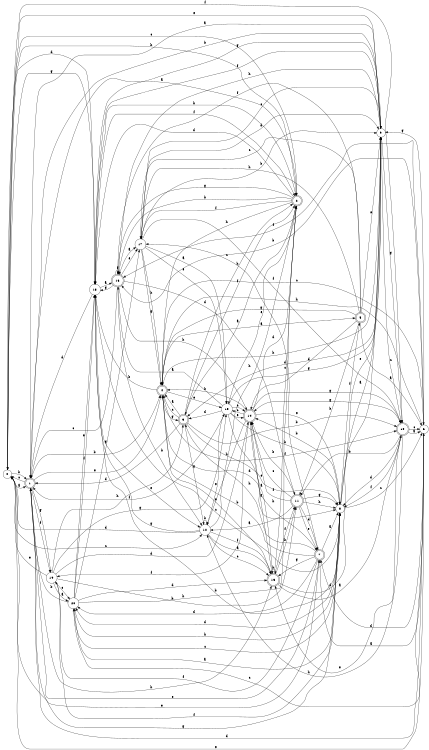 digraph n17_3 {
__start0 [label="" shape="none"];

rankdir=LR;
size="8,5";

s0 [style="filled", color="black", fillcolor="white" shape="circle", label="0"];
s1 [style="rounded,filled", color="black", fillcolor="white" shape="doublecircle", label="1"];
s2 [style="rounded,filled", color="black", fillcolor="white" shape="doublecircle", label="2"];
s3 [style="rounded,filled", color="black", fillcolor="white" shape="doublecircle", label="3"];
s4 [style="rounded,filled", color="black", fillcolor="white" shape="doublecircle", label="4"];
s5 [style="rounded,filled", color="black", fillcolor="white" shape="doublecircle", label="5"];
s6 [style="filled", color="black", fillcolor="white" shape="circle", label="6"];
s7 [style="rounded,filled", color="black", fillcolor="white" shape="doublecircle", label="7"];
s8 [style="filled", color="black", fillcolor="white" shape="circle", label="8"];
s9 [style="filled", color="black", fillcolor="white" shape="circle", label="9"];
s10 [style="rounded,filled", color="black", fillcolor="white" shape="doublecircle", label="10"];
s11 [style="rounded,filled", color="black", fillcolor="white" shape="doublecircle", label="11"];
s12 [style="filled", color="black", fillcolor="white" shape="circle", label="12"];
s13 [style="rounded,filled", color="black", fillcolor="white" shape="doublecircle", label="13"];
s14 [style="rounded,filled", color="black", fillcolor="white" shape="doublecircle", label="14"];
s15 [style="filled", color="black", fillcolor="white" shape="circle", label="15"];
s16 [style="rounded,filled", color="black", fillcolor="white" shape="doublecircle", label="16"];
s17 [style="filled", color="black", fillcolor="white" shape="circle", label="17"];
s18 [style="filled", color="black", fillcolor="white" shape="circle", label="18"];
s19 [style="filled", color="black", fillcolor="white" shape="circle", label="19"];
s20 [style="filled", color="black", fillcolor="white" shape="circle", label="20"];
s0 -> s1 [label="a"];
s0 -> s1 [label="b"];
s0 -> s12 [label="c"];
s0 -> s18 [label="d"];
s0 -> s7 [label="e"];
s0 -> s10 [label="f"];
s0 -> s18 [label="g"];
s0 -> s2 [label="h"];
s1 -> s2 [label="a"];
s1 -> s4 [label="b"];
s1 -> s0 [label="c"];
s1 -> s6 [label="d"];
s1 -> s4 [label="e"];
s1 -> s19 [label="f"];
s1 -> s19 [label="g"];
s1 -> s13 [label="h"];
s2 -> s3 [label="a"];
s2 -> s16 [label="b"];
s2 -> s0 [label="c"];
s2 -> s18 [label="d"];
s2 -> s15 [label="e"];
s2 -> s17 [label="f"];
s2 -> s16 [label="g"];
s2 -> s4 [label="h"];
s3 -> s4 [label="a"];
s3 -> s10 [label="b"];
s3 -> s4 [label="c"];
s3 -> s1 [label="d"];
s3 -> s8 [label="e"];
s3 -> s2 [label="f"];
s3 -> s12 [label="g"];
s3 -> s2 [label="h"];
s4 -> s5 [label="a"];
s4 -> s18 [label="b"];
s4 -> s6 [label="c"];
s4 -> s8 [label="d"];
s4 -> s15 [label="e"];
s4 -> s10 [label="f"];
s4 -> s3 [label="g"];
s4 -> s9 [label="h"];
s5 -> s6 [label="a"];
s5 -> s11 [label="b"];
s5 -> s17 [label="c"];
s5 -> s14 [label="d"];
s5 -> s9 [label="e"];
s5 -> s16 [label="f"];
s5 -> s4 [label="g"];
s5 -> s17 [label="h"];
s6 -> s7 [label="a"];
s6 -> s16 [label="b"];
s6 -> s20 [label="c"];
s6 -> s7 [label="d"];
s6 -> s0 [label="e"];
s6 -> s16 [label="f"];
s6 -> s9 [label="g"];
s6 -> s4 [label="h"];
s7 -> s8 [label="a"];
s7 -> s4 [label="b"];
s7 -> s17 [label="c"];
s7 -> s20 [label="d"];
s7 -> s1 [label="e"];
s7 -> s19 [label="f"];
s7 -> s13 [label="g"];
s7 -> s3 [label="h"];
s8 -> s9 [label="a"];
s8 -> s14 [label="b"];
s8 -> s6 [label="c"];
s8 -> s20 [label="d"];
s8 -> s9 [label="e"];
s8 -> s5 [label="f"];
s8 -> s1 [label="g"];
s8 -> s20 [label="h"];
s9 -> s1 [label="a"];
s9 -> s1 [label="b"];
s9 -> s10 [label="c"];
s9 -> s3 [label="d"];
s9 -> s0 [label="e"];
s9 -> s18 [label="f"];
s9 -> s10 [label="g"];
s9 -> s16 [label="h"];
s10 -> s6 [label="a"];
s10 -> s11 [label="b"];
s10 -> s6 [label="c"];
s10 -> s8 [label="d"];
s10 -> s13 [label="e"];
s10 -> s8 [label="f"];
s10 -> s14 [label="g"];
s10 -> s12 [label="h"];
s11 -> s12 [label="a"];
s11 -> s14 [label="b"];
s11 -> s14 [label="c"];
s11 -> s7 [label="d"];
s11 -> s7 [label="e"];
s11 -> s14 [label="f"];
s11 -> s8 [label="g"];
s11 -> s8 [label="h"];
s12 -> s13 [label="a"];
s12 -> s12 [label="b"];
s12 -> s13 [label="c"];
s12 -> s0 [label="d"];
s12 -> s15 [label="e"];
s12 -> s13 [label="f"];
s12 -> s18 [label="g"];
s12 -> s2 [label="h"];
s13 -> s10 [label="a"];
s13 -> s11 [label="b"];
s13 -> s2 [label="c"];
s13 -> s9 [label="d"];
s13 -> s4 [label="e"];
s13 -> s11 [label="f"];
s13 -> s14 [label="g"];
s13 -> s13 [label="h"];
s14 -> s13 [label="a"];
s14 -> s4 [label="b"];
s14 -> s15 [label="c"];
s14 -> s2 [label="d"];
s14 -> s8 [label="e"];
s14 -> s19 [label="f"];
s14 -> s10 [label="g"];
s14 -> s12 [label="h"];
s15 -> s16 [label="a"];
s15 -> s8 [label="b"];
s15 -> s14 [label="c"];
s15 -> s3 [label="d"];
s15 -> s14 [label="e"];
s15 -> s1 [label="f"];
s15 -> s9 [label="g"];
s15 -> s7 [label="h"];
s16 -> s17 [label="a"];
s16 -> s12 [label="b"];
s16 -> s1 [label="c"];
s16 -> s11 [label="d"];
s16 -> s17 [label="e"];
s16 -> s16 [label="f"];
s16 -> s18 [label="g"];
s16 -> s14 [label="h"];
s17 -> s15 [label="a"];
s17 -> s9 [label="b"];
s17 -> s9 [label="c"];
s17 -> s9 [label="d"];
s17 -> s15 [label="e"];
s17 -> s10 [label="f"];
s17 -> s4 [label="g"];
s17 -> s4 [label="h"];
s18 -> s16 [label="a"];
s18 -> s8 [label="b"];
s18 -> s8 [label="c"];
s18 -> s1 [label="d"];
s18 -> s12 [label="e"];
s18 -> s2 [label="f"];
s18 -> s9 [label="g"];
s18 -> s2 [label="h"];
s19 -> s20 [label="a"];
s19 -> s11 [label="b"];
s19 -> s20 [label="c"];
s19 -> s14 [label="d"];
s19 -> s0 [label="e"];
s19 -> s8 [label="f"];
s19 -> s15 [label="g"];
s19 -> s3 [label="h"];
s20 -> s8 [label="a"];
s20 -> s1 [label="b"];
s20 -> s8 [label="c"];
s20 -> s13 [label="d"];
s20 -> s18 [label="e"];
s20 -> s18 [label="f"];
s20 -> s17 [label="g"];
s20 -> s2 [label="h"];

}